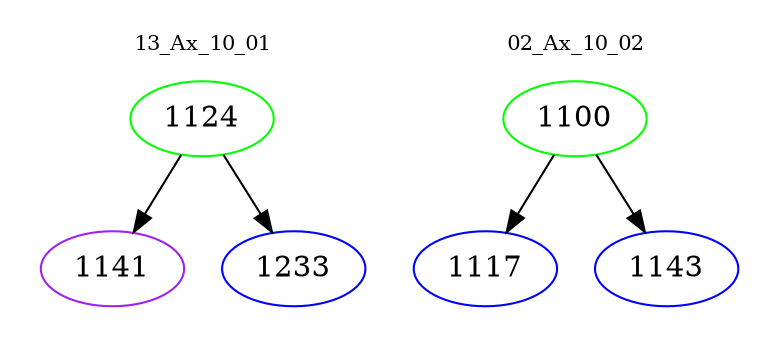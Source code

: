 digraph{
subgraph cluster_0 {
color = white
label = "13_Ax_10_01";
fontsize=10;
T0_1124 [label="1124", color="green"]
T0_1124 -> T0_1141 [color="black"]
T0_1141 [label="1141", color="purple"]
T0_1124 -> T0_1233 [color="black"]
T0_1233 [label="1233", color="blue"]
}
subgraph cluster_1 {
color = white
label = "02_Ax_10_02";
fontsize=10;
T1_1100 [label="1100", color="green"]
T1_1100 -> T1_1117 [color="black"]
T1_1117 [label="1117", color="blue"]
T1_1100 -> T1_1143 [color="black"]
T1_1143 [label="1143", color="blue"]
}
}
